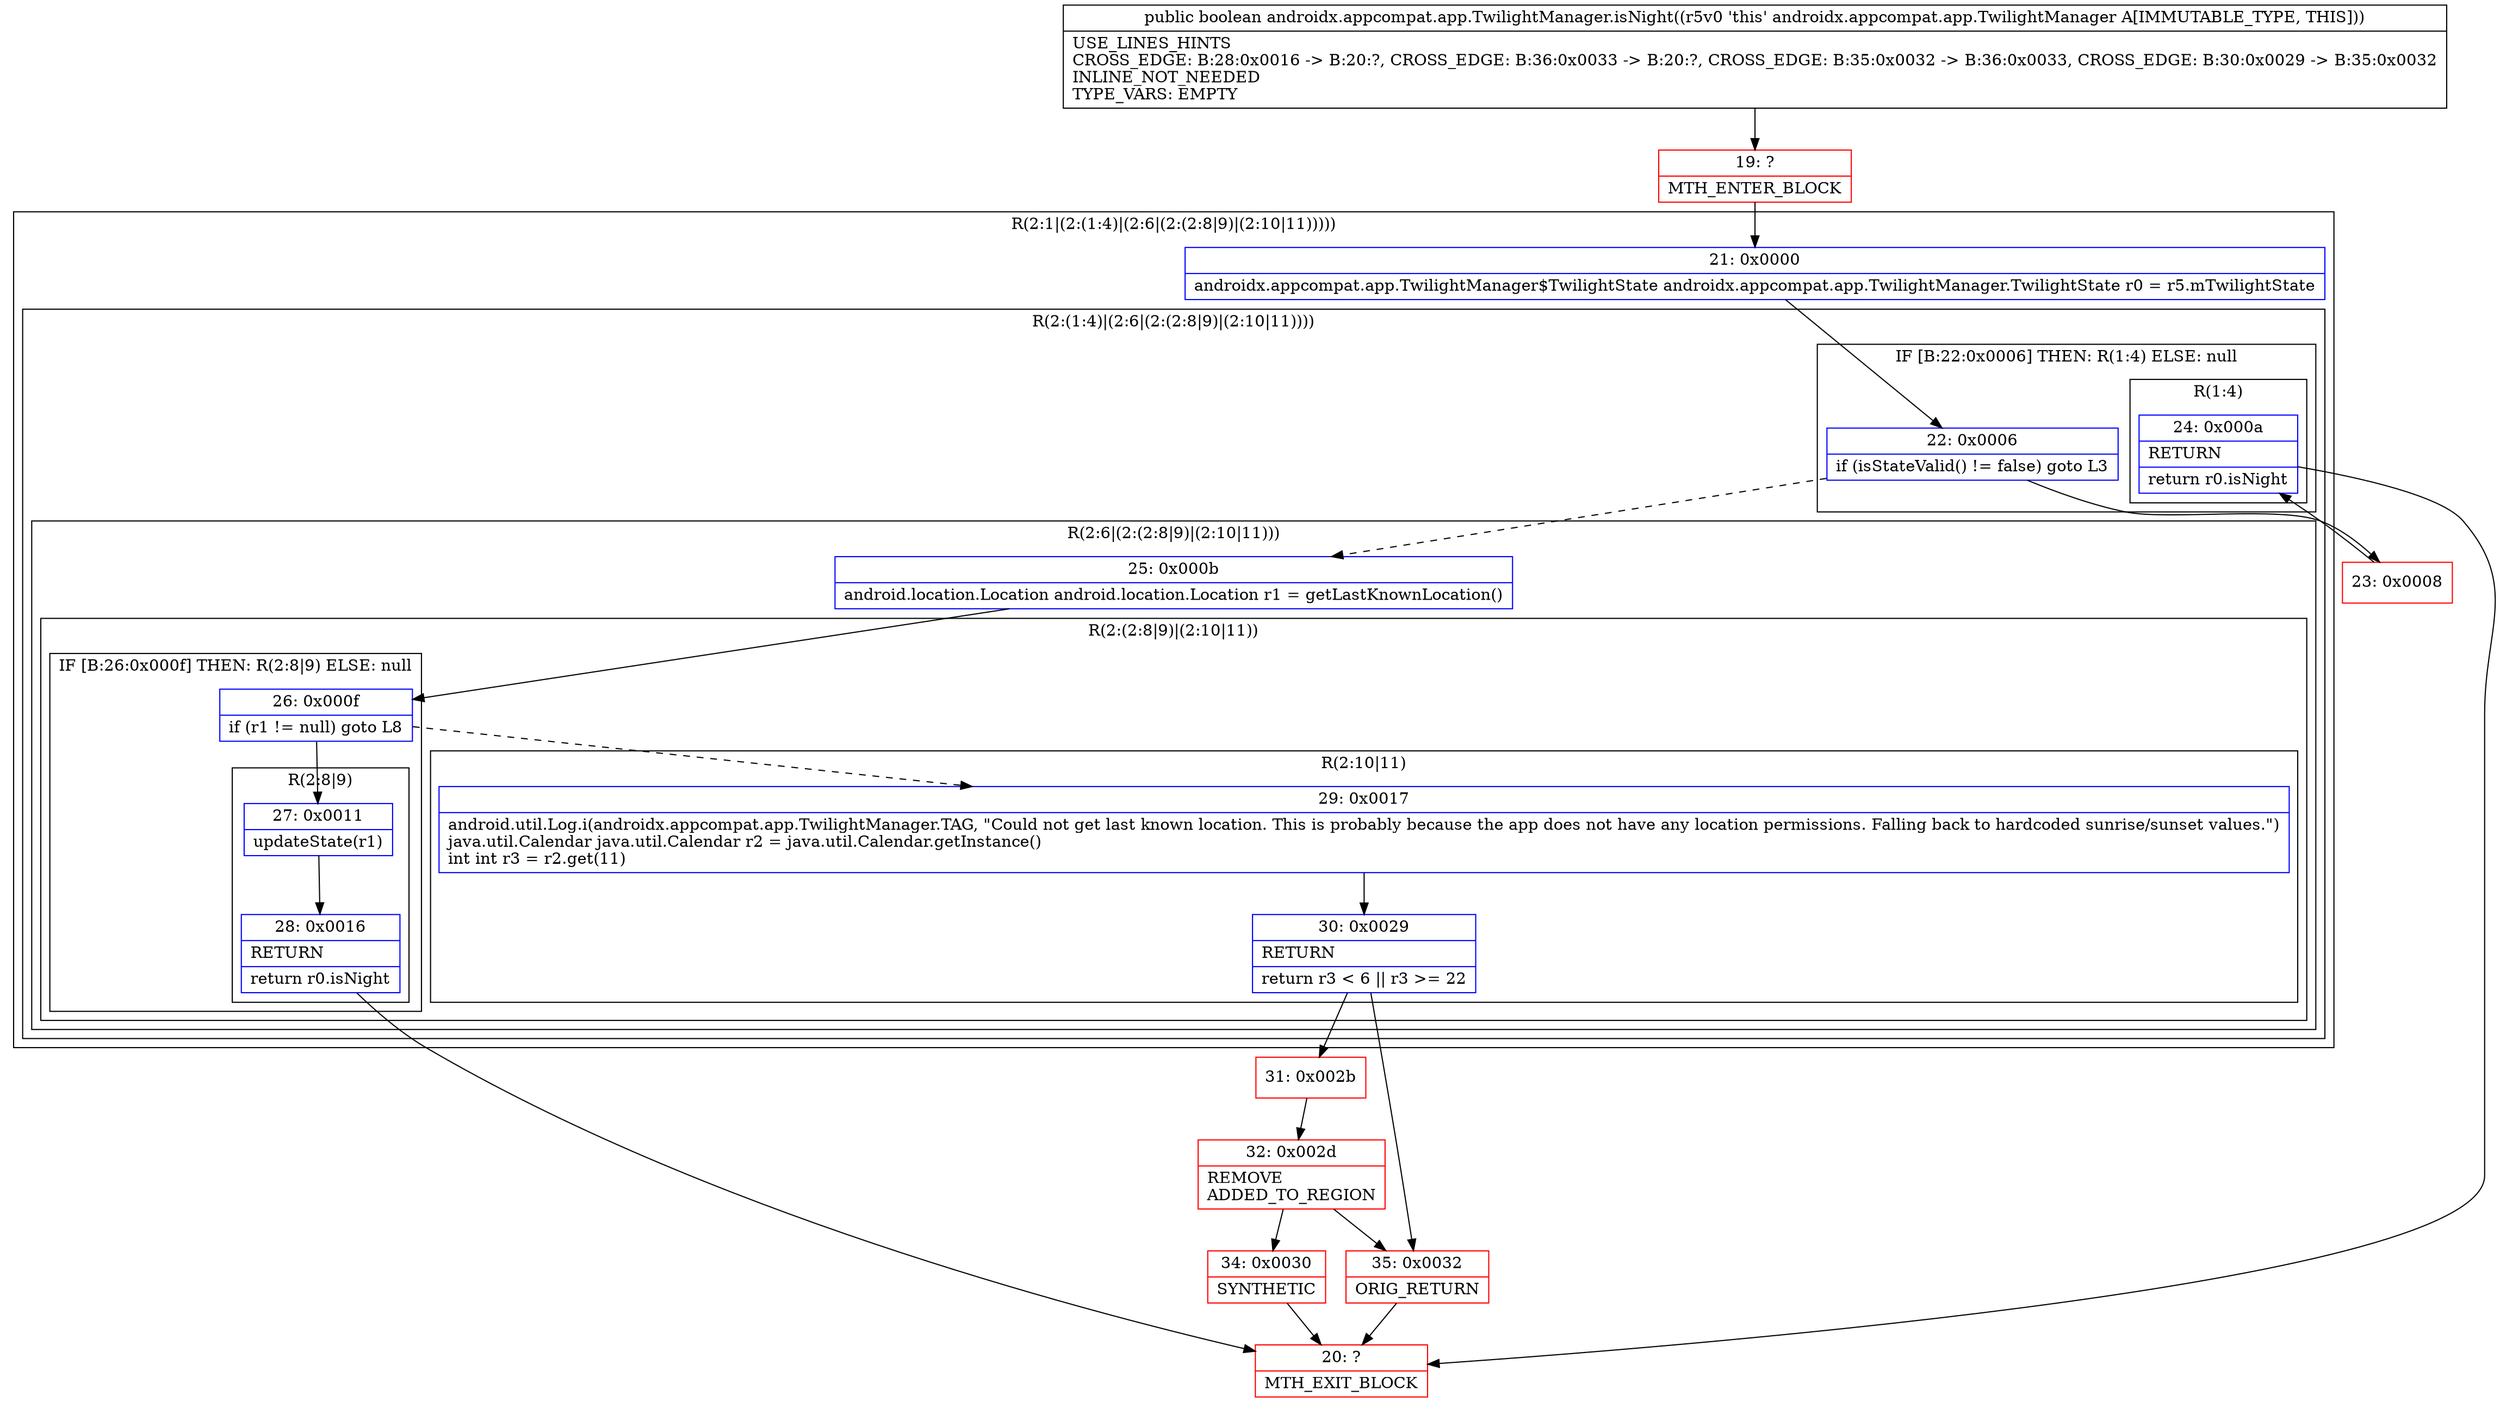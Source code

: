 digraph "CFG forandroidx.appcompat.app.TwilightManager.isNight()Z" {
subgraph cluster_Region_274009435 {
label = "R(2:1|(2:(1:4)|(2:6|(2:(2:8|9)|(2:10|11)))))";
node [shape=record,color=blue];
Node_21 [shape=record,label="{21\:\ 0x0000|androidx.appcompat.app.TwilightManager$TwilightState androidx.appcompat.app.TwilightManager.TwilightState r0 = r5.mTwilightState\l}"];
subgraph cluster_Region_1186994740 {
label = "R(2:(1:4)|(2:6|(2:(2:8|9)|(2:10|11))))";
node [shape=record,color=blue];
subgraph cluster_IfRegion_331703782 {
label = "IF [B:22:0x0006] THEN: R(1:4) ELSE: null";
node [shape=record,color=blue];
Node_22 [shape=record,label="{22\:\ 0x0006|if (isStateValid() != false) goto L3\l}"];
subgraph cluster_Region_701126580 {
label = "R(1:4)";
node [shape=record,color=blue];
Node_24 [shape=record,label="{24\:\ 0x000a|RETURN\l|return r0.isNight\l}"];
}
}
subgraph cluster_Region_1781757043 {
label = "R(2:6|(2:(2:8|9)|(2:10|11)))";
node [shape=record,color=blue];
Node_25 [shape=record,label="{25\:\ 0x000b|android.location.Location android.location.Location r1 = getLastKnownLocation()\l}"];
subgraph cluster_Region_668615531 {
label = "R(2:(2:8|9)|(2:10|11))";
node [shape=record,color=blue];
subgraph cluster_IfRegion_1379173307 {
label = "IF [B:26:0x000f] THEN: R(2:8|9) ELSE: null";
node [shape=record,color=blue];
Node_26 [shape=record,label="{26\:\ 0x000f|if (r1 != null) goto L8\l}"];
subgraph cluster_Region_52597381 {
label = "R(2:8|9)";
node [shape=record,color=blue];
Node_27 [shape=record,label="{27\:\ 0x0011|updateState(r1)\l}"];
Node_28 [shape=record,label="{28\:\ 0x0016|RETURN\l|return r0.isNight\l}"];
}
}
subgraph cluster_Region_691542462 {
label = "R(2:10|11)";
node [shape=record,color=blue];
Node_29 [shape=record,label="{29\:\ 0x0017|android.util.Log.i(androidx.appcompat.app.TwilightManager.TAG, \"Could not get last known location. This is probably because the app does not have any location permissions. Falling back to hardcoded sunrise\/sunset values.\")\ljava.util.Calendar java.util.Calendar r2 = java.util.Calendar.getInstance()\lint int r3 = r2.get(11)\l}"];
Node_30 [shape=record,label="{30\:\ 0x0029|RETURN\l|return r3 \< 6 \|\| r3 \>= 22\l}"];
}
}
}
}
}
Node_19 [shape=record,color=red,label="{19\:\ ?|MTH_ENTER_BLOCK\l}"];
Node_23 [shape=record,color=red,label="{23\:\ 0x0008}"];
Node_20 [shape=record,color=red,label="{20\:\ ?|MTH_EXIT_BLOCK\l}"];
Node_31 [shape=record,color=red,label="{31\:\ 0x002b}"];
Node_32 [shape=record,color=red,label="{32\:\ 0x002d|REMOVE\lADDED_TO_REGION\l}"];
Node_34 [shape=record,color=red,label="{34\:\ 0x0030|SYNTHETIC\l}"];
Node_35 [shape=record,color=red,label="{35\:\ 0x0032|ORIG_RETURN\l}"];
MethodNode[shape=record,label="{public boolean androidx.appcompat.app.TwilightManager.isNight((r5v0 'this' androidx.appcompat.app.TwilightManager A[IMMUTABLE_TYPE, THIS]))  | USE_LINES_HINTS\lCROSS_EDGE: B:28:0x0016 \-\> B:20:?, CROSS_EDGE: B:36:0x0033 \-\> B:20:?, CROSS_EDGE: B:35:0x0032 \-\> B:36:0x0033, CROSS_EDGE: B:30:0x0029 \-\> B:35:0x0032\lINLINE_NOT_NEEDED\lTYPE_VARS: EMPTY\l}"];
MethodNode -> Node_19;Node_21 -> Node_22;
Node_22 -> Node_23;
Node_22 -> Node_25[style=dashed];
Node_24 -> Node_20;
Node_25 -> Node_26;
Node_26 -> Node_27;
Node_26 -> Node_29[style=dashed];
Node_27 -> Node_28;
Node_28 -> Node_20;
Node_29 -> Node_30;
Node_30 -> Node_31;
Node_30 -> Node_35;
Node_19 -> Node_21;
Node_23 -> Node_24;
Node_31 -> Node_32;
Node_32 -> Node_34;
Node_32 -> Node_35;
Node_34 -> Node_20;
Node_35 -> Node_20;
}

